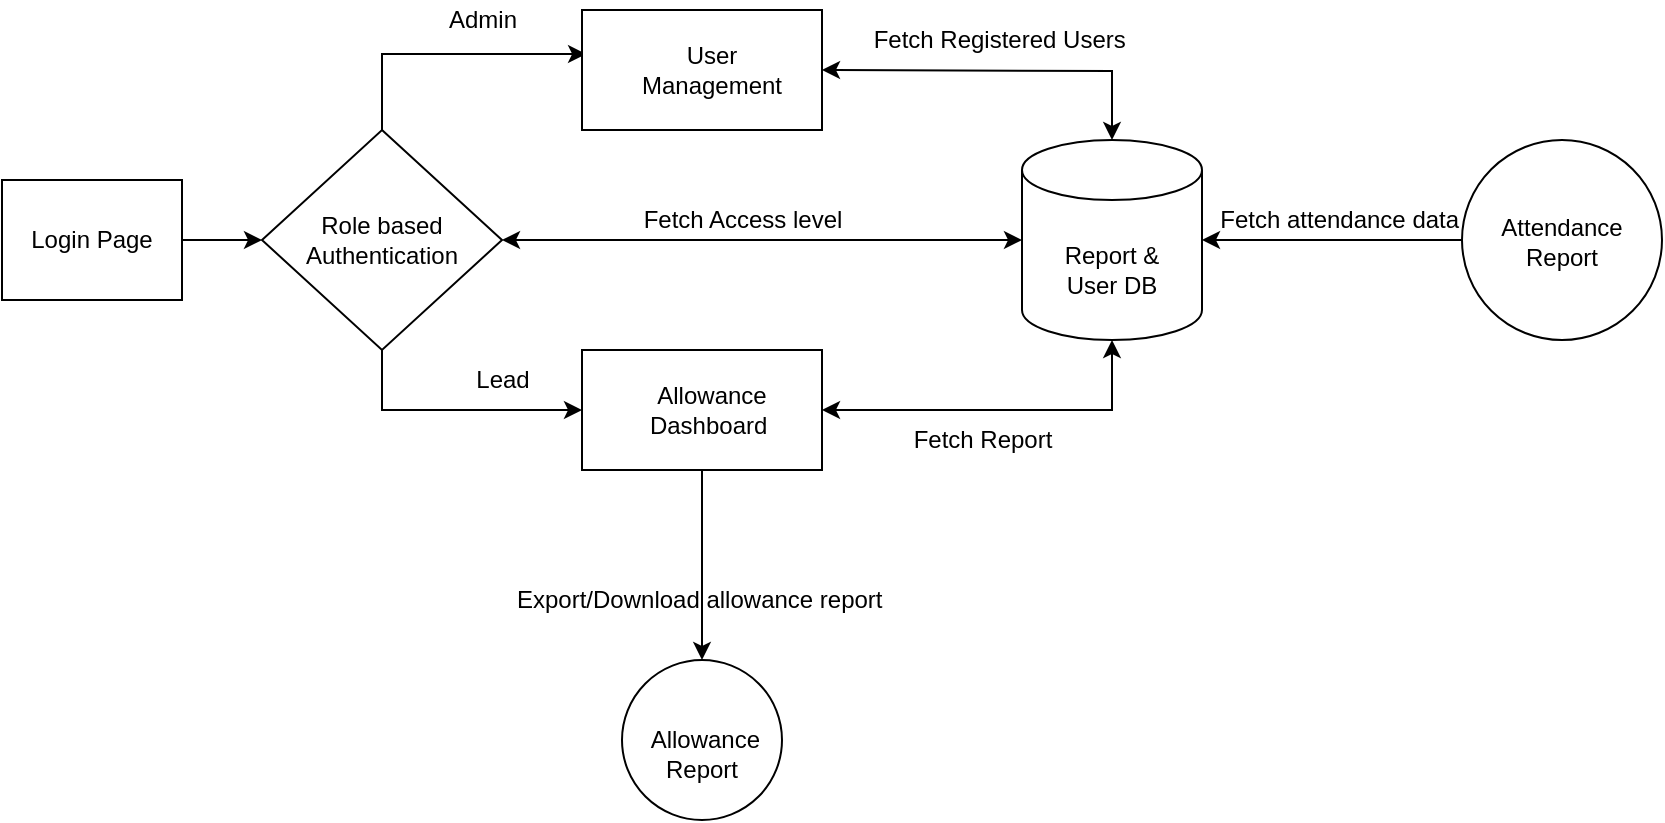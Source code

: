 <mxfile version="16.4.3" type="github">
  <diagram id="xnnhH7ihNPHG_zdihqJI" name="Page-1">
    <mxGraphModel dx="868" dy="450" grid="1" gridSize="10" guides="1" tooltips="1" connect="1" arrows="1" fold="1" page="1" pageScale="1" pageWidth="850" pageHeight="1100" math="0" shadow="0">
      <root>
        <mxCell id="0" />
        <mxCell id="1" parent="0" />
        <mxCell id="rzNtCp98UngA0Fu8ecL7-3" style="edgeStyle=orthogonalEdgeStyle;rounded=0;orthogonalLoop=1;jettySize=auto;html=1;" edge="1" parent="1" source="rzNtCp98UngA0Fu8ecL7-1" target="rzNtCp98UngA0Fu8ecL7-4">
          <mxGeometry relative="1" as="geometry">
            <mxPoint x="190" y="200" as="targetPoint" />
          </mxGeometry>
        </mxCell>
        <mxCell id="rzNtCp98UngA0Fu8ecL7-1" value="" style="rounded=0;whiteSpace=wrap;html=1;" vertex="1" parent="1">
          <mxGeometry x="30" y="170" width="90" height="60" as="geometry" />
        </mxCell>
        <mxCell id="rzNtCp98UngA0Fu8ecL7-2" value="Login Page" style="text;html=1;strokeColor=none;fillColor=none;align=center;verticalAlign=middle;whiteSpace=wrap;rounded=0;" vertex="1" parent="1">
          <mxGeometry x="40" y="182.5" width="70" height="35" as="geometry" />
        </mxCell>
        <mxCell id="rzNtCp98UngA0Fu8ecL7-11" style="edgeStyle=orthogonalEdgeStyle;rounded=0;orthogonalLoop=1;jettySize=auto;html=1;" edge="1" parent="1" source="rzNtCp98UngA0Fu8ecL7-4" target="rzNtCp98UngA0Fu8ecL7-9">
          <mxGeometry relative="1" as="geometry">
            <Array as="points">
              <mxPoint x="220" y="285" />
            </Array>
          </mxGeometry>
        </mxCell>
        <mxCell id="rzNtCp98UngA0Fu8ecL7-12" style="edgeStyle=orthogonalEdgeStyle;rounded=0;orthogonalLoop=1;jettySize=auto;html=1;exitX=0.5;exitY=0;exitDx=0;exitDy=0;entryX=0.017;entryY=0.367;entryDx=0;entryDy=0;entryPerimeter=0;" edge="1" parent="1" source="rzNtCp98UngA0Fu8ecL7-4" target="rzNtCp98UngA0Fu8ecL7-7">
          <mxGeometry relative="1" as="geometry" />
        </mxCell>
        <mxCell id="rzNtCp98UngA0Fu8ecL7-30" style="edgeStyle=orthogonalEdgeStyle;rounded=0;orthogonalLoop=1;jettySize=auto;html=1;entryX=0;entryY=0.5;entryDx=0;entryDy=0;entryPerimeter=0;startArrow=classic;startFill=1;" edge="1" parent="1" source="rzNtCp98UngA0Fu8ecL7-4" target="rzNtCp98UngA0Fu8ecL7-13">
          <mxGeometry relative="1" as="geometry" />
        </mxCell>
        <mxCell id="rzNtCp98UngA0Fu8ecL7-4" value="" style="rhombus;whiteSpace=wrap;html=1;" vertex="1" parent="1">
          <mxGeometry x="160" y="145" width="120" height="110" as="geometry" />
        </mxCell>
        <mxCell id="rzNtCp98UngA0Fu8ecL7-5" value="Role based Authentication" style="text;html=1;strokeColor=none;fillColor=none;align=center;verticalAlign=middle;whiteSpace=wrap;rounded=0;" vertex="1" parent="1">
          <mxGeometry x="190" y="185" width="60" height="30" as="geometry" />
        </mxCell>
        <mxCell id="rzNtCp98UngA0Fu8ecL7-7" value="" style="rounded=0;whiteSpace=wrap;html=1;" vertex="1" parent="1">
          <mxGeometry x="320" y="85" width="120" height="60" as="geometry" />
        </mxCell>
        <mxCell id="rzNtCp98UngA0Fu8ecL7-15" style="edgeStyle=orthogonalEdgeStyle;rounded=0;orthogonalLoop=1;jettySize=auto;html=1;startArrow=classic;startFill=1;" edge="1" parent="1" target="rzNtCp98UngA0Fu8ecL7-13">
          <mxGeometry relative="1" as="geometry">
            <mxPoint x="440" y="115" as="sourcePoint" />
          </mxGeometry>
        </mxCell>
        <mxCell id="rzNtCp98UngA0Fu8ecL7-8" value="User Management" style="text;html=1;strokeColor=none;fillColor=none;align=center;verticalAlign=middle;whiteSpace=wrap;rounded=0;" vertex="1" parent="1">
          <mxGeometry x="345" y="95" width="80" height="40" as="geometry" />
        </mxCell>
        <mxCell id="rzNtCp98UngA0Fu8ecL7-27" style="edgeStyle=orthogonalEdgeStyle;rounded=0;orthogonalLoop=1;jettySize=auto;html=1;entryX=0.5;entryY=0;entryDx=0;entryDy=0;" edge="1" parent="1" source="rzNtCp98UngA0Fu8ecL7-9" target="rzNtCp98UngA0Fu8ecL7-20">
          <mxGeometry relative="1" as="geometry" />
        </mxCell>
        <mxCell id="rzNtCp98UngA0Fu8ecL7-9" value="" style="rounded=0;whiteSpace=wrap;html=1;" vertex="1" parent="1">
          <mxGeometry x="320" y="255" width="120" height="60" as="geometry" />
        </mxCell>
        <mxCell id="rzNtCp98UngA0Fu8ecL7-10" value="Allowance Dashboard&amp;nbsp;" style="text;html=1;strokeColor=none;fillColor=none;align=center;verticalAlign=middle;whiteSpace=wrap;rounded=0;" vertex="1" parent="1">
          <mxGeometry x="350" y="270" width="70" height="30" as="geometry" />
        </mxCell>
        <mxCell id="rzNtCp98UngA0Fu8ecL7-16" style="edgeStyle=orthogonalEdgeStyle;rounded=0;orthogonalLoop=1;jettySize=auto;html=1;entryX=1;entryY=0.5;entryDx=0;entryDy=0;exitX=0.5;exitY=1;exitDx=0;exitDy=0;exitPerimeter=0;startArrow=classic;startFill=1;" edge="1" parent="1" source="rzNtCp98UngA0Fu8ecL7-13" target="rzNtCp98UngA0Fu8ecL7-9">
          <mxGeometry relative="1" as="geometry">
            <mxPoint x="500" y="250" as="targetPoint" />
            <Array as="points">
              <mxPoint x="585" y="285" />
            </Array>
          </mxGeometry>
        </mxCell>
        <mxCell id="rzNtCp98UngA0Fu8ecL7-13" value="" style="shape=cylinder3;whiteSpace=wrap;html=1;boundedLbl=1;backgroundOutline=1;size=15;" vertex="1" parent="1">
          <mxGeometry x="540" y="150" width="90" height="100" as="geometry" />
        </mxCell>
        <mxCell id="rzNtCp98UngA0Fu8ecL7-14" value="Report &amp;amp; User DB" style="text;html=1;strokeColor=none;fillColor=none;align=center;verticalAlign=middle;whiteSpace=wrap;rounded=0;" vertex="1" parent="1">
          <mxGeometry x="555" y="200" width="60" height="30" as="geometry" />
        </mxCell>
        <mxCell id="rzNtCp98UngA0Fu8ecL7-19" style="edgeStyle=orthogonalEdgeStyle;rounded=0;orthogonalLoop=1;jettySize=auto;html=1;entryX=1;entryY=0.5;entryDx=0;entryDy=0;entryPerimeter=0;" edge="1" parent="1" source="rzNtCp98UngA0Fu8ecL7-17" target="rzNtCp98UngA0Fu8ecL7-13">
          <mxGeometry relative="1" as="geometry" />
        </mxCell>
        <mxCell id="rzNtCp98UngA0Fu8ecL7-17" value="" style="ellipse;whiteSpace=wrap;html=1;aspect=fixed;" vertex="1" parent="1">
          <mxGeometry x="760" y="150" width="100" height="100" as="geometry" />
        </mxCell>
        <mxCell id="rzNtCp98UngA0Fu8ecL7-18" value="Attendance Report" style="text;html=1;strokeColor=none;fillColor=none;align=center;verticalAlign=middle;whiteSpace=wrap;rounded=0;" vertex="1" parent="1">
          <mxGeometry x="780" y="170" width="60" height="62.5" as="geometry" />
        </mxCell>
        <mxCell id="rzNtCp98UngA0Fu8ecL7-20" value="" style="ellipse;whiteSpace=wrap;html=1;aspect=fixed;" vertex="1" parent="1">
          <mxGeometry x="340" y="410" width="80" height="80" as="geometry" />
        </mxCell>
        <mxCell id="rzNtCp98UngA0Fu8ecL7-21" value="&lt;br&gt;&amp;nbsp;Allowance Report" style="text;html=1;strokeColor=none;fillColor=none;align=center;verticalAlign=middle;whiteSpace=wrap;rounded=0;" vertex="1" parent="1">
          <mxGeometry x="350" y="430" width="60" height="40" as="geometry" />
        </mxCell>
        <mxCell id="rzNtCp98UngA0Fu8ecL7-25" value="Admin" style="text;html=1;align=center;verticalAlign=middle;resizable=0;points=[];autosize=1;strokeColor=none;fillColor=none;" vertex="1" parent="1">
          <mxGeometry x="245" y="80" width="50" height="20" as="geometry" />
        </mxCell>
        <mxCell id="rzNtCp98UngA0Fu8ecL7-26" value="Lead" style="text;html=1;align=center;verticalAlign=middle;resizable=0;points=[];autosize=1;strokeColor=none;fillColor=none;" vertex="1" parent="1">
          <mxGeometry x="260" y="260" width="40" height="20" as="geometry" />
        </mxCell>
        <mxCell id="rzNtCp98UngA0Fu8ecL7-31" value="Fetch Access level" style="text;html=1;align=center;verticalAlign=middle;resizable=0;points=[];autosize=1;strokeColor=none;fillColor=none;" vertex="1" parent="1">
          <mxGeometry x="345" y="180" width="110" height="20" as="geometry" />
        </mxCell>
        <mxCell id="rzNtCp98UngA0Fu8ecL7-32" value="Fetch Registered Users&amp;nbsp;" style="text;html=1;align=center;verticalAlign=middle;resizable=0;points=[];autosize=1;strokeColor=none;fillColor=none;" vertex="1" parent="1">
          <mxGeometry x="460" y="90" width="140" height="20" as="geometry" />
        </mxCell>
        <mxCell id="rzNtCp98UngA0Fu8ecL7-33" value="Fetch Report" style="text;html=1;align=center;verticalAlign=middle;resizable=0;points=[];autosize=1;strokeColor=none;fillColor=none;" vertex="1" parent="1">
          <mxGeometry x="480" y="290" width="80" height="20" as="geometry" />
        </mxCell>
        <mxCell id="rzNtCp98UngA0Fu8ecL7-35" value="Fetch attendance data&amp;nbsp;" style="text;html=1;align=center;verticalAlign=middle;resizable=0;points=[];autosize=1;strokeColor=none;fillColor=none;" vertex="1" parent="1">
          <mxGeometry x="630" y="180" width="140" height="20" as="geometry" />
        </mxCell>
        <mxCell id="rzNtCp98UngA0Fu8ecL7-36" value="&lt;span style=&quot;white-space: pre&quot;&gt;	&lt;/span&gt;&lt;span style=&quot;white-space: pre&quot;&gt;	&lt;/span&gt;&lt;span style=&quot;white-space: pre&quot;&gt;	&lt;/span&gt;&lt;span style=&quot;white-space: pre&quot;&gt;	&lt;/span&gt;&lt;span style=&quot;white-space: pre&quot;&gt;	&lt;span style=&quot;white-space: pre&quot;&gt;	&lt;/span&gt;&lt;span style=&quot;white-space: pre&quot;&gt;	&lt;/span&gt;&lt;span style=&quot;white-space: pre&quot;&gt;	&lt;/span&gt;&lt;/span&gt;Export/Download allowance report" style="text;html=1;align=center;verticalAlign=middle;resizable=0;points=[];autosize=1;strokeColor=none;fillColor=none;" vertex="1" parent="1">
          <mxGeometry x="160" y="370" width="410" height="20" as="geometry" />
        </mxCell>
      </root>
    </mxGraphModel>
  </diagram>
</mxfile>

